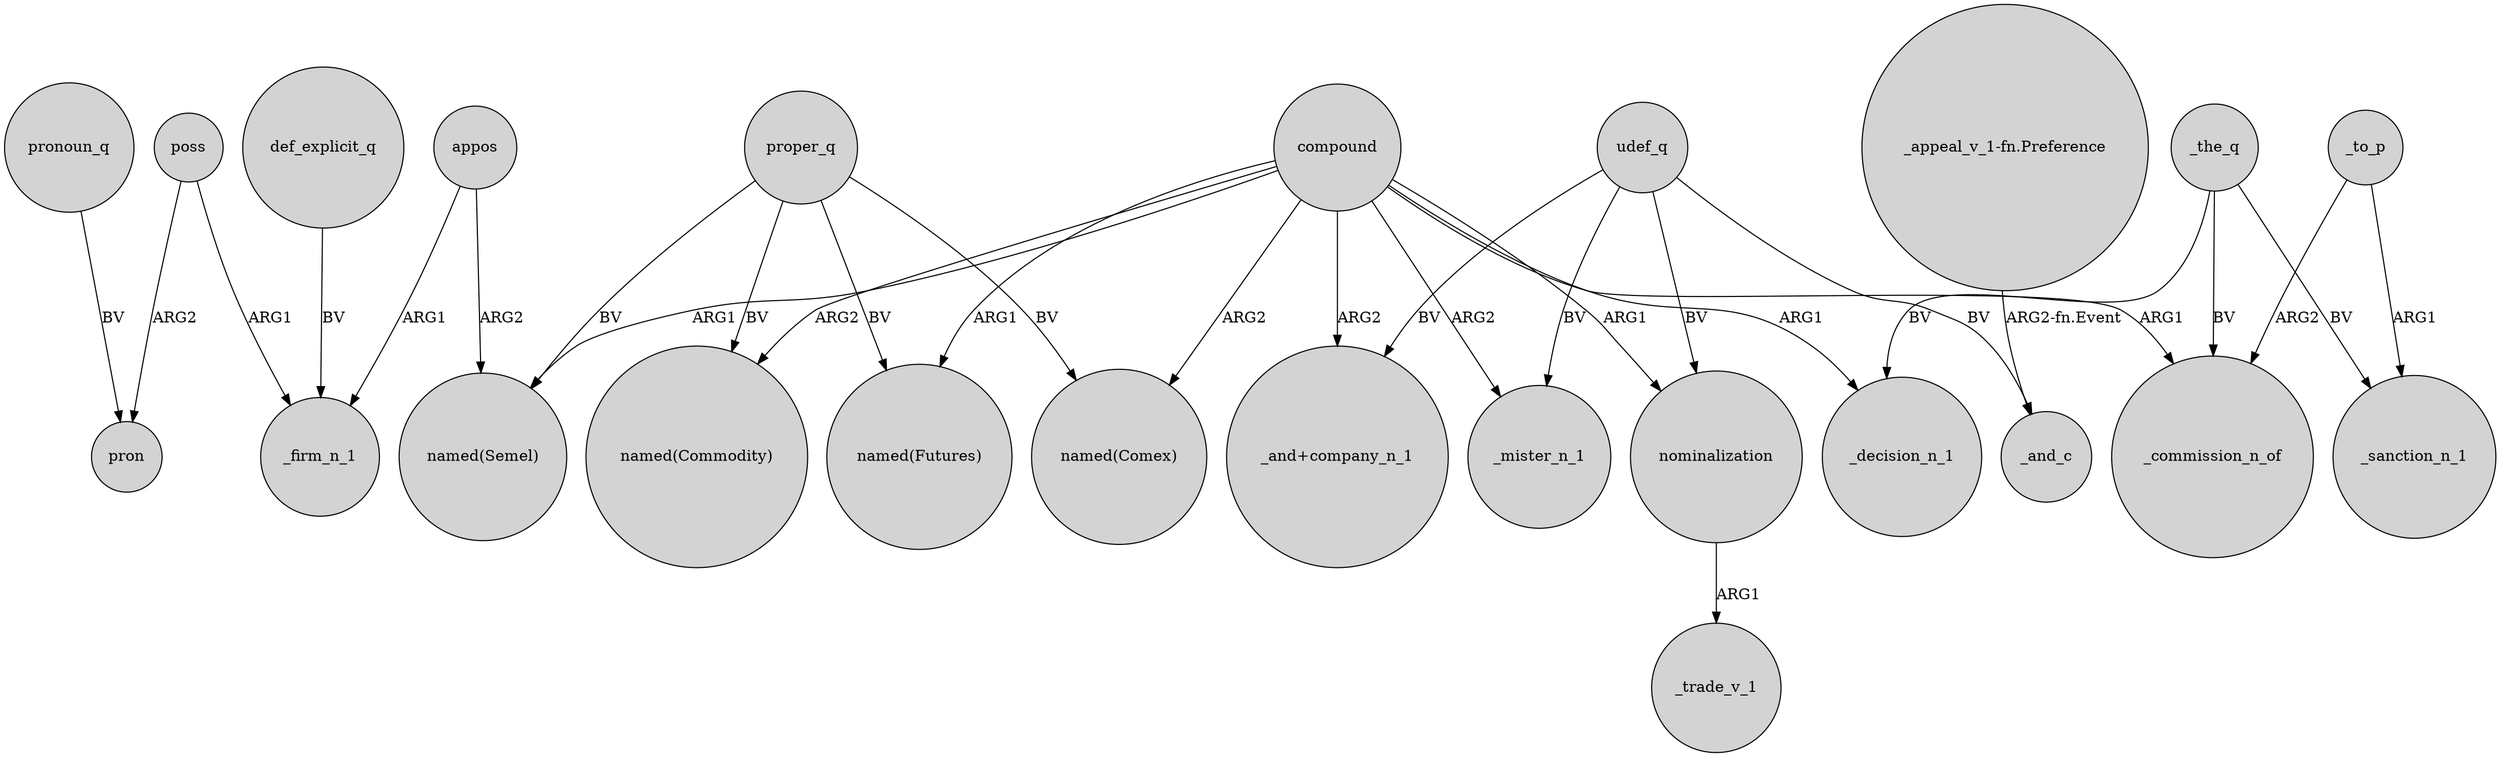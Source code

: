 digraph {
	node [shape=circle style=filled]
	compound -> "named(Futures)" [label=ARG1]
	compound -> "named(Commodity)" [label=ARG2]
	compound -> _mister_n_1 [label=ARG2]
	_to_p -> _sanction_n_1 [label=ARG1]
	compound -> "_and+company_n_1" [label=ARG2]
	appos -> "named(Semel)" [label=ARG2]
	udef_q -> nominalization [label=BV]
	compound -> "named(Comex)" [label=ARG2]
	_the_q -> _sanction_n_1 [label=BV]
	poss -> _firm_n_1 [label=ARG1]
	udef_q -> _and_c [label=BV]
	udef_q -> _mister_n_1 [label=BV]
	proper_q -> "named(Commodity)" [label=BV]
	_to_p -> _commission_n_of [label=ARG2]
	proper_q -> "named(Futures)" [label=BV]
	pronoun_q -> pron [label=BV]
	compound -> nominalization [label=ARG1]
	poss -> pron [label=ARG2]
	"_appeal_v_1-fn.Preference" -> _and_c [label="ARG2-fn.Event"]
	def_explicit_q -> _firm_n_1 [label=BV]
	proper_q -> "named(Semel)" [label=BV]
	appos -> _firm_n_1 [label=ARG1]
	compound -> _decision_n_1 [label=ARG1]
	_the_q -> _commission_n_of [label=BV]
	udef_q -> "_and+company_n_1" [label=BV]
	proper_q -> "named(Comex)" [label=BV]
	_the_q -> _decision_n_1 [label=BV]
	compound -> "named(Semel)" [label=ARG1]
	nominalization -> _trade_v_1 [label=ARG1]
	compound -> _commission_n_of [label=ARG1]
}
